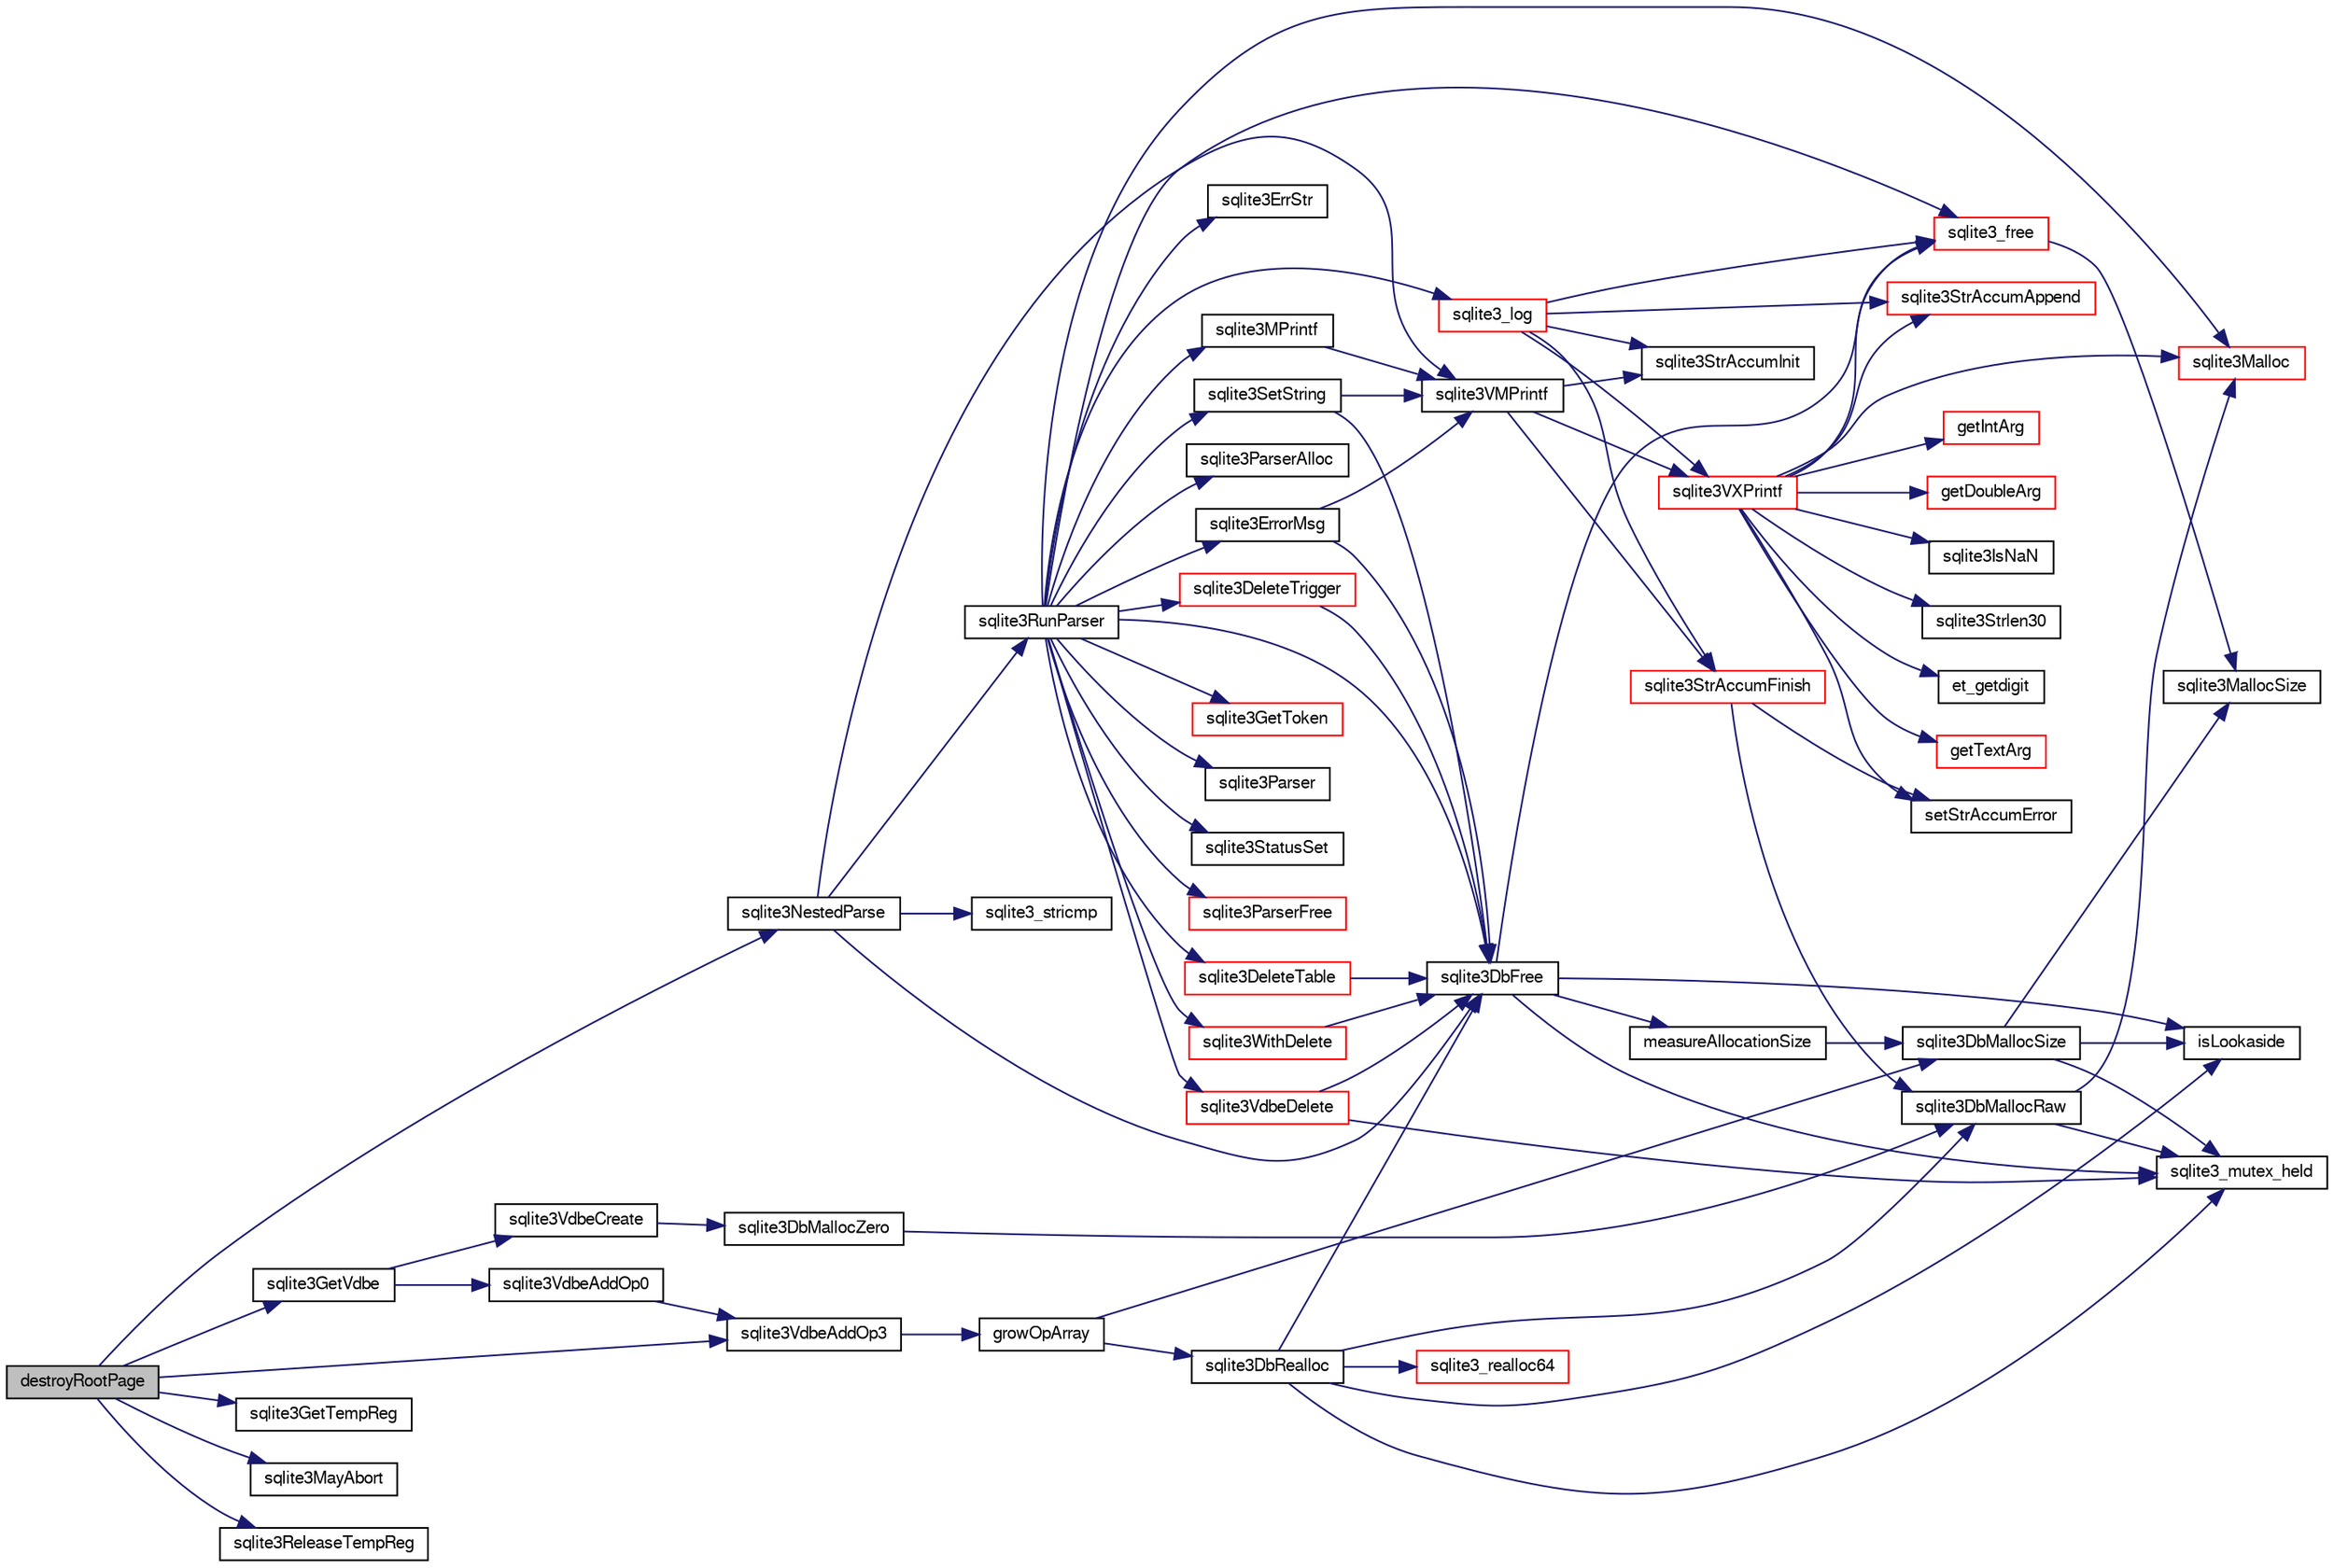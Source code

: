 digraph "destroyRootPage"
{
  edge [fontname="FreeSans",fontsize="10",labelfontname="FreeSans",labelfontsize="10"];
  node [fontname="FreeSans",fontsize="10",shape=record];
  rankdir="LR";
  Node86010 [label="destroyRootPage",height=0.2,width=0.4,color="black", fillcolor="grey75", style="filled", fontcolor="black"];
  Node86010 -> Node86011 [color="midnightblue",fontsize="10",style="solid",fontname="FreeSans"];
  Node86011 [label="sqlite3GetVdbe",height=0.2,width=0.4,color="black", fillcolor="white", style="filled",URL="$sqlite3_8c.html#a76b721dcd00b0587308547594cb6c1f4"];
  Node86011 -> Node86012 [color="midnightblue",fontsize="10",style="solid",fontname="FreeSans"];
  Node86012 [label="sqlite3VdbeCreate",height=0.2,width=0.4,color="black", fillcolor="white", style="filled",URL="$sqlite3_8c.html#a7778fbbc1a7b677f680ce0afc44a88e2"];
  Node86012 -> Node86013 [color="midnightblue",fontsize="10",style="solid",fontname="FreeSans"];
  Node86013 [label="sqlite3DbMallocZero",height=0.2,width=0.4,color="black", fillcolor="white", style="filled",URL="$sqlite3_8c.html#a49cfebac9d6067a03442c92af73f33e4"];
  Node86013 -> Node86014 [color="midnightblue",fontsize="10",style="solid",fontname="FreeSans"];
  Node86014 [label="sqlite3DbMallocRaw",height=0.2,width=0.4,color="black", fillcolor="white", style="filled",URL="$sqlite3_8c.html#abbe8be0cf7175e11ddc3e2218fad924e"];
  Node86014 -> Node86015 [color="midnightblue",fontsize="10",style="solid",fontname="FreeSans"];
  Node86015 [label="sqlite3_mutex_held",height=0.2,width=0.4,color="black", fillcolor="white", style="filled",URL="$sqlite3_8c.html#acf77da68932b6bc163c5e68547ecc3e7"];
  Node86014 -> Node86016 [color="midnightblue",fontsize="10",style="solid",fontname="FreeSans"];
  Node86016 [label="sqlite3Malloc",height=0.2,width=0.4,color="red", fillcolor="white", style="filled",URL="$sqlite3_8c.html#a361a2eaa846b1885f123abe46f5d8b2b"];
  Node86011 -> Node86026 [color="midnightblue",fontsize="10",style="solid",fontname="FreeSans"];
  Node86026 [label="sqlite3VdbeAddOp0",height=0.2,width=0.4,color="black", fillcolor="white", style="filled",URL="$sqlite3_8c.html#a0aefd237fc1d629f3a3d3d454ced408a"];
  Node86026 -> Node86027 [color="midnightblue",fontsize="10",style="solid",fontname="FreeSans"];
  Node86027 [label="sqlite3VdbeAddOp3",height=0.2,width=0.4,color="black", fillcolor="white", style="filled",URL="$sqlite3_8c.html#a29b4560b019211a73e1478cec7468345"];
  Node86027 -> Node86028 [color="midnightblue",fontsize="10",style="solid",fontname="FreeSans"];
  Node86028 [label="growOpArray",height=0.2,width=0.4,color="black", fillcolor="white", style="filled",URL="$sqlite3_8c.html#adb00b9ead01ffe0d757d5a6d0853ada5"];
  Node86028 -> Node86029 [color="midnightblue",fontsize="10",style="solid",fontname="FreeSans"];
  Node86029 [label="sqlite3DbRealloc",height=0.2,width=0.4,color="black", fillcolor="white", style="filled",URL="$sqlite3_8c.html#ae028f4902a9d29bcaf310ff289ee87dc"];
  Node86029 -> Node86015 [color="midnightblue",fontsize="10",style="solid",fontname="FreeSans"];
  Node86029 -> Node86014 [color="midnightblue",fontsize="10",style="solid",fontname="FreeSans"];
  Node86029 -> Node86030 [color="midnightblue",fontsize="10",style="solid",fontname="FreeSans"];
  Node86030 [label="isLookaside",height=0.2,width=0.4,color="black", fillcolor="white", style="filled",URL="$sqlite3_8c.html#a770fa05ff9717b75e16f4d968a77b897"];
  Node86029 -> Node86031 [color="midnightblue",fontsize="10",style="solid",fontname="FreeSans"];
  Node86031 [label="sqlite3DbFree",height=0.2,width=0.4,color="black", fillcolor="white", style="filled",URL="$sqlite3_8c.html#ac70ab821a6607b4a1b909582dc37a069"];
  Node86031 -> Node86015 [color="midnightblue",fontsize="10",style="solid",fontname="FreeSans"];
  Node86031 -> Node86032 [color="midnightblue",fontsize="10",style="solid",fontname="FreeSans"];
  Node86032 [label="measureAllocationSize",height=0.2,width=0.4,color="black", fillcolor="white", style="filled",URL="$sqlite3_8c.html#a45731e644a22fdb756e2b6337224217a"];
  Node86032 -> Node86033 [color="midnightblue",fontsize="10",style="solid",fontname="FreeSans"];
  Node86033 [label="sqlite3DbMallocSize",height=0.2,width=0.4,color="black", fillcolor="white", style="filled",URL="$sqlite3_8c.html#aa397e5a8a03495203a0767abf0a71f86"];
  Node86033 -> Node86024 [color="midnightblue",fontsize="10",style="solid",fontname="FreeSans"];
  Node86024 [label="sqlite3MallocSize",height=0.2,width=0.4,color="black", fillcolor="white", style="filled",URL="$sqlite3_8c.html#acf5d2a5f35270bafb050bd2def576955"];
  Node86033 -> Node86015 [color="midnightblue",fontsize="10",style="solid",fontname="FreeSans"];
  Node86033 -> Node86030 [color="midnightblue",fontsize="10",style="solid",fontname="FreeSans"];
  Node86031 -> Node86030 [color="midnightblue",fontsize="10",style="solid",fontname="FreeSans"];
  Node86031 -> Node86034 [color="midnightblue",fontsize="10",style="solid",fontname="FreeSans"];
  Node86034 [label="sqlite3_free",height=0.2,width=0.4,color="red", fillcolor="white", style="filled",URL="$sqlite3_8c.html#a6552349e36a8a691af5487999ab09519"];
  Node86034 -> Node86024 [color="midnightblue",fontsize="10",style="solid",fontname="FreeSans"];
  Node86029 -> Node86035 [color="midnightblue",fontsize="10",style="solid",fontname="FreeSans"];
  Node86035 [label="sqlite3_realloc64",height=0.2,width=0.4,color="red", fillcolor="white", style="filled",URL="$sqlite3_8c.html#a3765a714077ee547e811034236dc9ecd"];
  Node86028 -> Node86033 [color="midnightblue",fontsize="10",style="solid",fontname="FreeSans"];
  Node86010 -> Node86298 [color="midnightblue",fontsize="10",style="solid",fontname="FreeSans"];
  Node86298 [label="sqlite3GetTempReg",height=0.2,width=0.4,color="black", fillcolor="white", style="filled",URL="$sqlite3_8c.html#ab58586b4abaefcc5df42af9d1e84d8fb"];
  Node86010 -> Node86027 [color="midnightblue",fontsize="10",style="solid",fontname="FreeSans"];
  Node86010 -> Node86299 [color="midnightblue",fontsize="10",style="solid",fontname="FreeSans"];
  Node86299 [label="sqlite3MayAbort",height=0.2,width=0.4,color="black", fillcolor="white", style="filled",URL="$sqlite3_8c.html#a700db222a53c596ad5a0aef2c07a12ef"];
  Node86010 -> Node86300 [color="midnightblue",fontsize="10",style="solid",fontname="FreeSans"];
  Node86300 [label="sqlite3NestedParse",height=0.2,width=0.4,color="black", fillcolor="white", style="filled",URL="$sqlite3_8c.html#ae78bd6187a28892732af5428ec15b03f"];
  Node86300 -> Node86286 [color="midnightblue",fontsize="10",style="solid",fontname="FreeSans"];
  Node86286 [label="sqlite3VMPrintf",height=0.2,width=0.4,color="black", fillcolor="white", style="filled",URL="$sqlite3_8c.html#a05535d0982ef06fbc2ee8195ebbae689"];
  Node86286 -> Node86061 [color="midnightblue",fontsize="10",style="solid",fontname="FreeSans"];
  Node86061 [label="sqlite3StrAccumInit",height=0.2,width=0.4,color="black", fillcolor="white", style="filled",URL="$sqlite3_8c.html#aabf95e113b9d54d519cd15a56215f560"];
  Node86286 -> Node86062 [color="midnightblue",fontsize="10",style="solid",fontname="FreeSans"];
  Node86062 [label="sqlite3VXPrintf",height=0.2,width=0.4,color="red", fillcolor="white", style="filled",URL="$sqlite3_8c.html#a63c25806c9bd4a2b76f9a0eb232c6bde"];
  Node86062 -> Node86063 [color="midnightblue",fontsize="10",style="solid",fontname="FreeSans"];
  Node86063 [label="sqlite3StrAccumAppend",height=0.2,width=0.4,color="red", fillcolor="white", style="filled",URL="$sqlite3_8c.html#a56664fa33def33c5a5245b623441d5e0"];
  Node86062 -> Node86070 [color="midnightblue",fontsize="10",style="solid",fontname="FreeSans"];
  Node86070 [label="getIntArg",height=0.2,width=0.4,color="red", fillcolor="white", style="filled",URL="$sqlite3_8c.html#abff258963dbd9205fb299851a64c67be"];
  Node86062 -> Node86016 [color="midnightblue",fontsize="10",style="solid",fontname="FreeSans"];
  Node86062 -> Node86066 [color="midnightblue",fontsize="10",style="solid",fontname="FreeSans"];
  Node86066 [label="setStrAccumError",height=0.2,width=0.4,color="black", fillcolor="white", style="filled",URL="$sqlite3_8c.html#a3dc479a1fc8ba1ab8edfe51f8a0b102c"];
  Node86062 -> Node86076 [color="midnightblue",fontsize="10",style="solid",fontname="FreeSans"];
  Node86076 [label="getDoubleArg",height=0.2,width=0.4,color="red", fillcolor="white", style="filled",URL="$sqlite3_8c.html#a1cf25120072c85bd261983b24c12c3d9"];
  Node86062 -> Node86080 [color="midnightblue",fontsize="10",style="solid",fontname="FreeSans"];
  Node86080 [label="sqlite3IsNaN",height=0.2,width=0.4,color="black", fillcolor="white", style="filled",URL="$sqlite3_8c.html#aed4d78203877c3486765ccbc7feebb50"];
  Node86062 -> Node86081 [color="midnightblue",fontsize="10",style="solid",fontname="FreeSans"];
  Node86081 [label="sqlite3Strlen30",height=0.2,width=0.4,color="black", fillcolor="white", style="filled",URL="$sqlite3_8c.html#a3dcd80ba41f1a308193dee74857b62a7"];
  Node86062 -> Node86082 [color="midnightblue",fontsize="10",style="solid",fontname="FreeSans"];
  Node86082 [label="et_getdigit",height=0.2,width=0.4,color="black", fillcolor="white", style="filled",URL="$sqlite3_8c.html#a40c5a308749ad07cc2397a53e081bff0"];
  Node86062 -> Node86083 [color="midnightblue",fontsize="10",style="solid",fontname="FreeSans"];
  Node86083 [label="getTextArg",height=0.2,width=0.4,color="red", fillcolor="white", style="filled",URL="$sqlite3_8c.html#afbb41850423ef20071cefaab0431e04d"];
  Node86062 -> Node86034 [color="midnightblue",fontsize="10",style="solid",fontname="FreeSans"];
  Node86286 -> Node86105 [color="midnightblue",fontsize="10",style="solid",fontname="FreeSans"];
  Node86105 [label="sqlite3StrAccumFinish",height=0.2,width=0.4,color="red", fillcolor="white", style="filled",URL="$sqlite3_8c.html#adb7f26b10ac1b847db6f000ef4c2e2ba"];
  Node86105 -> Node86014 [color="midnightblue",fontsize="10",style="solid",fontname="FreeSans"];
  Node86105 -> Node86066 [color="midnightblue",fontsize="10",style="solid",fontname="FreeSans"];
  Node86300 -> Node86301 [color="midnightblue",fontsize="10",style="solid",fontname="FreeSans"];
  Node86301 [label="sqlite3RunParser",height=0.2,width=0.4,color="black", fillcolor="white", style="filled",URL="$sqlite3_8c.html#a174f16a9adcc64bf971bae4a5ffa3488"];
  Node86301 -> Node86302 [color="midnightblue",fontsize="10",style="solid",fontname="FreeSans"];
  Node86302 [label="sqlite3ParserAlloc",height=0.2,width=0.4,color="black", fillcolor="white", style="filled",URL="$sqlite3_8c.html#ad04f20cc1a4b6d3e458d60b80c694d94"];
  Node86301 -> Node86016 [color="midnightblue",fontsize="10",style="solid",fontname="FreeSans"];
  Node86301 -> Node86283 [color="midnightblue",fontsize="10",style="solid",fontname="FreeSans"];
  Node86283 [label="sqlite3GetToken",height=0.2,width=0.4,color="red", fillcolor="white", style="filled",URL="$sqlite3_8c.html#a3111c5f563140332fcc76d31fd028aaf"];
  Node86301 -> Node86303 [color="midnightblue",fontsize="10",style="solid",fontname="FreeSans"];
  Node86303 [label="sqlite3ErrorMsg",height=0.2,width=0.4,color="black", fillcolor="white", style="filled",URL="$sqlite3_8c.html#aee2798e173651adae0f9c85469f3457d"];
  Node86303 -> Node86286 [color="midnightblue",fontsize="10",style="solid",fontname="FreeSans"];
  Node86303 -> Node86031 [color="midnightblue",fontsize="10",style="solid",fontname="FreeSans"];
  Node86301 -> Node86031 [color="midnightblue",fontsize="10",style="solid",fontname="FreeSans"];
  Node86301 -> Node86285 [color="midnightblue",fontsize="10",style="solid",fontname="FreeSans"];
  Node86285 [label="sqlite3MPrintf",height=0.2,width=0.4,color="black", fillcolor="white", style="filled",URL="$sqlite3_8c.html#a208ef0df84e9778778804a19af03efea"];
  Node86285 -> Node86286 [color="midnightblue",fontsize="10",style="solid",fontname="FreeSans"];
  Node86301 -> Node86304 [color="midnightblue",fontsize="10",style="solid",fontname="FreeSans"];
  Node86304 [label="sqlite3Parser",height=0.2,width=0.4,color="black", fillcolor="white", style="filled",URL="$sqlite3_8c.html#a6f46fb0365c1d879ab5d64cde499c224"];
  Node86301 -> Node86019 [color="midnightblue",fontsize="10",style="solid",fontname="FreeSans"];
  Node86019 [label="sqlite3StatusSet",height=0.2,width=0.4,color="black", fillcolor="white", style="filled",URL="$sqlite3_8c.html#afec7586c01fcb5ea17dc9d7725a589d9"];
  Node86301 -> Node86305 [color="midnightblue",fontsize="10",style="solid",fontname="FreeSans"];
  Node86305 [label="sqlite3ParserFree",height=0.2,width=0.4,color="red", fillcolor="white", style="filled",URL="$sqlite3_8c.html#a75d41a16c8dff0547dcca208ff4d5d7d"];
  Node86301 -> Node86034 [color="midnightblue",fontsize="10",style="solid",fontname="FreeSans"];
  Node86301 -> Node86655 [color="midnightblue",fontsize="10",style="solid",fontname="FreeSans"];
  Node86655 [label="sqlite3SetString",height=0.2,width=0.4,color="black", fillcolor="white", style="filled",URL="$sqlite3_8c.html#aad368822484a1ceae010a829e27454ae"];
  Node86655 -> Node86286 [color="midnightblue",fontsize="10",style="solid",fontname="FreeSans"];
  Node86655 -> Node86031 [color="midnightblue",fontsize="10",style="solid",fontname="FreeSans"];
  Node86301 -> Node86703 [color="midnightblue",fontsize="10",style="solid",fontname="FreeSans"];
  Node86703 [label="sqlite3ErrStr",height=0.2,width=0.4,color="black", fillcolor="white", style="filled",URL="$sqlite3_8c.html#ab289afae24fa83e42f3d78b3b7e91793"];
  Node86301 -> Node86059 [color="midnightblue",fontsize="10",style="solid",fontname="FreeSans"];
  Node86059 [label="sqlite3_log",height=0.2,width=0.4,color="red", fillcolor="white", style="filled",URL="$sqlite3_8c.html#a298c9699bf9c143662c6b1fec4b2dc3b"];
  Node86059 -> Node86061 [color="midnightblue",fontsize="10",style="solid",fontname="FreeSans"];
  Node86059 -> Node86062 [color="midnightblue",fontsize="10",style="solid",fontname="FreeSans"];
  Node86059 -> Node86105 [color="midnightblue",fontsize="10",style="solid",fontname="FreeSans"];
  Node86059 -> Node86034 [color="midnightblue",fontsize="10",style="solid",fontname="FreeSans"];
  Node86059 -> Node86063 [color="midnightblue",fontsize="10",style="solid",fontname="FreeSans"];
  Node86301 -> Node86682 [color="midnightblue",fontsize="10",style="solid",fontname="FreeSans"];
  Node86682 [label="sqlite3VdbeDelete",height=0.2,width=0.4,color="red", fillcolor="white", style="filled",URL="$sqlite3_8c.html#ace82a1f75873a6609067d0f572120e47"];
  Node86682 -> Node86015 [color="midnightblue",fontsize="10",style="solid",fontname="FreeSans"];
  Node86682 -> Node86031 [color="midnightblue",fontsize="10",style="solid",fontname="FreeSans"];
  Node86301 -> Node86313 [color="midnightblue",fontsize="10",style="solid",fontname="FreeSans"];
  Node86313 [label="sqlite3DeleteTable",height=0.2,width=0.4,color="red", fillcolor="white", style="filled",URL="$sqlite3_8c.html#a7fd3d507375a381a3807f92735318973"];
  Node86313 -> Node86031 [color="midnightblue",fontsize="10",style="solid",fontname="FreeSans"];
  Node86301 -> Node86972 [color="midnightblue",fontsize="10",style="solid",fontname="FreeSans"];
  Node86972 [label="sqlite3WithDelete",height=0.2,width=0.4,color="red", fillcolor="white", style="filled",URL="$sqlite3_8c.html#a17d9ea3de76b5d740b422ea9b4fe3abb"];
  Node86972 -> Node86031 [color="midnightblue",fontsize="10",style="solid",fontname="FreeSans"];
  Node86301 -> Node86534 [color="midnightblue",fontsize="10",style="solid",fontname="FreeSans"];
  Node86534 [label="sqlite3DeleteTrigger",height=0.2,width=0.4,color="red", fillcolor="white", style="filled",URL="$sqlite3_8c.html#a4be7bebe98d17357fb3fa8cdb3b795f3"];
  Node86534 -> Node86031 [color="midnightblue",fontsize="10",style="solid",fontname="FreeSans"];
  Node86300 -> Node86031 [color="midnightblue",fontsize="10",style="solid",fontname="FreeSans"];
  Node86300 -> Node86886 [color="midnightblue",fontsize="10",style="solid",fontname="FreeSans"];
  Node86886 [label="sqlite3_stricmp",height=0.2,width=0.4,color="black", fillcolor="white", style="filled",URL="$sqlite3_8c.html#aaa53981a07ebaa0c9d16b24032fb943c"];
  Node86010 -> Node86973 [color="midnightblue",fontsize="10",style="solid",fontname="FreeSans"];
  Node86973 [label="sqlite3ReleaseTempReg",height=0.2,width=0.4,color="black", fillcolor="white", style="filled",URL="$sqlite3_8c.html#a48d55dce63ac590c3b0fc464abb67ad7"];
}
